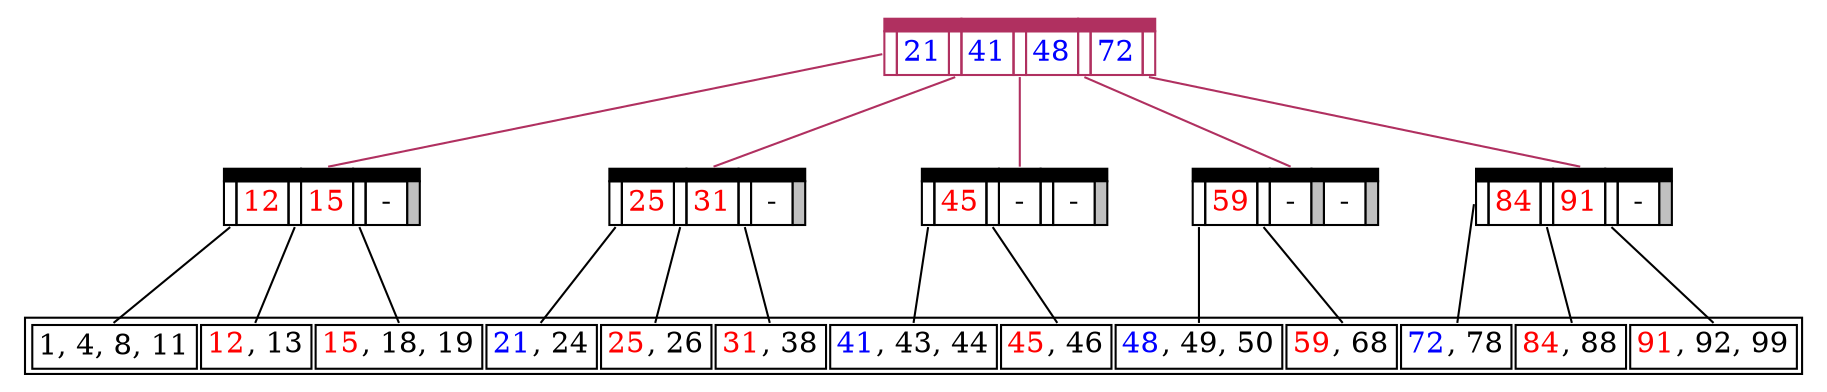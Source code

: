 digraph G {
    rankdir=TD;
    splines=false;
    node [shape=plaintext];

    node0 [label=<<TABLE BORDER="0" CELLBORDER="1" CELLSPACING="0" COLOR="maroon">
        <TR><TD HEIGHT="0.5"  BORDER="1" COLSPAN="3" BGCOLOR="maroon"></TD><TD HEIGHT="0.5"  BORDER="1" COLSPAN="3" BGCOLOR="maroon" PORT="H"></TD><TD HEIGHT="0.5"  BORDER="1" COLSPAN="3" BGCOLOR="maroon"></TD></TR>
        <TR>
            <TD ALIGN="CENTER" PORT="f0"></TD>
            <TD ALIGN="CENTER" WIDTH="20"><FONT COLOR="blue">21</FONT></TD>
            <TD ALIGN="CENTER" PORT="f1"></TD>
            <TD ALIGN="CENTER" WIDTH="20"><FONT COLOR="blue">41</FONT></TD>
            <TD ALIGN="CENTER" PORT="f2a"></TD>
            <TD ALIGN="CENTER" WIDTH="20"><FONT COLOR="blue">48</FONT></TD>
            <TD ALIGN="CENTER" PORT="f2b"></TD>
            <TD ALIGN="CENTER" WIDTH="20"><FONT COLOR="blue">72</FONT></TD>
            <TD ALIGN="CENTER" PORT="f3"></TD>
        </TR>
    </TABLE>>];

    node1 [label=<<TABLE BORDER="0" CELLBORDER="1" CELLSPACING="0">
        <TR><TD HEIGHT="0.5"  BORDER="1" COLSPAN="3" BGCOLOR="black"></TD><TD HEIGHT="0.5"  BORDER="1" COLSPAN="1" BGCOLOR="black" PORT="H"></TD><TD HEIGHT="0.5"  BORDER="1" COLSPAN="3" BGCOLOR="black"></TD></TR>
        <TR>
            <TD ALIGN="CENTER" PORT="f0"></TD>
            <TD ALIGN="CENTER" WIDTH="20"><FONT COLOR="red">12</FONT></TD>
            <TD ALIGN="CENTER" PORT="f1"></TD>
            <TD ALIGN="CENTER" WIDTH="20"><FONT COLOR="red">15</FONT></TD>
            <TD ALIGN="CENTER" PORT="f2"></TD>
            <TD ALIGN="CENTER" WIDTH="20">-</TD>
            <TD ALIGN="CENTER" PORT="f3" BGCOLOR="grey"></TD>
        </TR>
    </TABLE>>];

    node2a [label=<<TABLE BORDER="0" CELLBORDER="1" CELLSPACING="0">
        <TR><TD HEIGHT="0.5"  BORDER="1" COLSPAN="3" BGCOLOR="black"></TD><TD HEIGHT="0.5"  BORDER="1" COLSPAN="1" BGCOLOR="black" PORT="H"></TD><TD HEIGHT="0.5"  BORDER="1" COLSPAN="3" BGCOLOR="black"></TD></TR>
        <TR>
            <TD ALIGN="CENTER" PORT="f0"></TD>
            <TD ALIGN="CENTER" WIDTH="20"><FONT COLOR="red">25</FONT></TD>
            <TD ALIGN="CENTER" PORT="f1"></TD>
            <TD ALIGN="CENTER" WIDTH="20"><FONT COLOR="red">31</FONT></TD>
            <TD ALIGN="CENTER" PORT="f2"></TD>
            <TD ALIGN="CENTER" WIDTH="20"><FONT COLOR="black">-</FONT></TD>
            <TD ALIGN="CENTER" PORT="f3" BGCOLOR="grey"></TD>
        </TR>
    </TABLE>>];

    node2b [label=<<TABLE BORDER="0" CELLBORDER="1" CELLSPACING="0">
        <TR><TD HEIGHT="0.5"  BORDER="1" COLSPAN="3" BGCOLOR="black"></TD><TD HEIGHT="0.5"  BORDER="1" COLSPAN="1" BGCOLOR="black" PORT="H"></TD><TD HEIGHT="0.5"  BORDER="1" COLSPAN="3" BGCOLOR="black"></TD></TR>
        <TR>
            <TD ALIGN="CENTER" PORT="f0"></TD>
            <TD ALIGN="CENTER" WIDTH="20"><FONT COLOR="red">45</FONT></TD>
            <TD ALIGN="CENTER" PORT="f1"></TD>
            <TD ALIGN="CENTER" WIDTH="20"><FONT COLOR="black">-</FONT></TD>
            <TD ALIGN="CENTER" PORT="f2"></TD>
            <TD ALIGN="CENTER" WIDTH="20"><FONT COLOR="black">-</FONT></TD>
            <TD ALIGN="CENTER" PORT="f3" BGCOLOR="grey"></TD>
        </TR>
    </TABLE>>];

    node3 [label=<<TABLE BORDER="0" CELLBORDER="1" CELLSPACING="0">
        <TR><TD HEIGHT="0.5"  BORDER="1" COLSPAN="3" BGCOLOR="black"></TD><TD HEIGHT="0.5"  BORDER="1" COLSPAN="1" BGCOLOR="black" PORT="H"></TD><TD HEIGHT="0.5"  BORDER="1" COLSPAN="3" BGCOLOR="black"></TD></TR>
        <TR>
            <TD ALIGN="CENTER" PORT="f0"></TD>
            <TD ALIGN="CENTER" WIDTH="20"><FONT COLOR="red">59</FONT></TD>
            <TD ALIGN="CENTER" PORT="f1"></TD>
            <TD ALIGN="CENTER" WIDTH="20">-</TD>
            <TD ALIGN="CENTER" PORT="f2" BGCOLOR="grey"></TD>
            <TD ALIGN="CENTER" WIDTH="20">-</TD>
            <TD ALIGN="CENTER" PORT="f3" BGCOLOR="grey"></TD>
        </TR>
    </TABLE>>];

    node4 [label=<<TABLE BORDER="0" CELLBORDER="1" CELLSPACING="0">
        <TR><TD HEIGHT="0.5"  BORDER="1" COLSPAN="3" BGCOLOR="black"></TD><TD HEIGHT="0.5"  BORDER="1" COLSPAN="1" BGCOLOR="black" PORT="H"></TD><TD HEIGHT="0.5"  BORDER="1" COLSPAN="3" BGCOLOR="black"></TD></TR>
        <TR>
            <TD ALIGN="CENTER" PORT="f0"></TD>
            <TD ALIGN="CENTER" WIDTH="20"><FONT COLOR="red">84</FONT></TD>
            <TD ALIGN="CENTER" PORT="f1"></TD>
            <TD ALIGN="CENTER" WIDTH="20"><FONT COLOR="red">91</FONT></TD>
            <TD ALIGN="CENTER" PORT="f2"></TD>
            <TD ALIGN="CENTER" WIDTH="20">-</TD>
            <TD ALIGN="CENTER" PORT="f3" BGCOLOR="grey"></TD>
        </TR>
    </TABLE>>];

    arr [label=<<TABLE>
        <TR>
            <TD WIDTH="5" ALIGN="CENTER" PORT="f0">1, 4, 8, 11</TD>
            <TD WIDTH="5" ALIGN="CENTER" PORT="f1"><FONT COLOR="red">12</FONT>, 13</TD>
            <TD WIDTH="5" ALIGN="CENTER" PORT="f2"><FONT COLOR="red">15</FONT>, 18, 19</TD>
            <TD WIDTH="5" ALIGN="CENTER" PORT="f3"><FONT COLOR="blue">21</FONT>, 24</TD>
            <TD WIDTH="5" ALIGN="CENTER" PORT="f4"><FONT COLOR="red">25</FONT>, 26</TD>
            <TD WIDTH="5" ALIGN="CENTER" PORT="f5"><FONT COLOR="red">31</FONT>, 38</TD>
            <TD WIDTH="5" ALIGN="CENTER" PORT="f6a"><FONT COLOR="blue">41</FONT>, 43, 44</TD>
            <TD WIDTH="5" ALIGN="CENTER" PORT="f6b"><FONT color="red">45</FONT>, 46</TD>
            <TD WIDTH="5" ALIGN="CENTER" PORT="f7"><FONT COLOR="blue">48</FONT>, 49, 50</TD>
            <TD WIDTH="5" ALIGN="CENTER" PORT="f8"><FONT COLOR="red">59</FONT>, 68</TD>
            <TD WIDTH="5" ALIGN="CENTER" PORT="f9"><FONT COLOR="blue">72</FONT>, 78</TD>
            <TD WIDTH="5" ALIGN="CENTER" PORT="f10"><FONT COLOR="red">84</FONT>, 88</TD>
            <TD WIDTH="5" ALIGN="CENTER" PORT="f11"><FONT COLOR="red">91</FONT>, 92, 99</TD>
        </TR>
    </TABLE>>];

    node0:f0 -> node1:H [arrowtail=none, arrowhead=none, color="maroon"]
    node1:f0 -> arr:f0 [arrowtail=none, arrowhead=none]
    node1:f1 -> arr:f1 [arrowtail=none, arrowhead=none]
    node1:f2 -> arr:f2 [arrowtail=none, arrowhead=none]
    node0:f1 -> node2a:H [arrowtail=none, arrowhead=none, color="maroon"]
    node2a:f0 -> arr:f3 [arrowtail=none, arrowhead=none]
    node2a:f1 -> arr:f4 [arrowtail=none, arrowhead=none]
    node2a:f2 -> arr:f5 [arrowtail=none, arrowhead=none]
    node0:f2a -> node2b:H [arrowtail=none, arrowhead=none, color="maroon"]
    node2b:f0 -> arr:f6a [arrowtail=none, arrowhead=none]
    node2b:f1 -> arr:f6b [arrowtail=none, arrowhead=none]
    node0:f2b -> node3:H [arrowtail=none, arrowhead=none, color="maroon"]
    node3:f0 -> arr:f7 [arrowtail=none, arrowhead=none]
    node3:f1 -> arr:f8 [arrowtail=none, arrowhead=none]
    node0:f3 -> node4:H [arrowtail=none, arrowhead=none, color="maroon"]
    node4:f0 -> arr:f9 [arrowtail=none, arrowhead=none]
    node4:f1 -> arr:f10 [arrowtail=none, arrowhead=none]
    node4:f2 -> arr:f11 [arrowtail=none, arrowhead=none]

}
